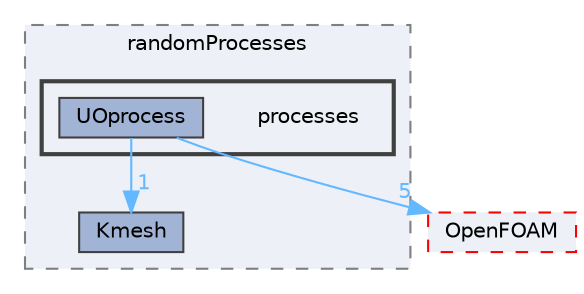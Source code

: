 digraph "src/randomProcesses/processes"
{
 // LATEX_PDF_SIZE
  bgcolor="transparent";
  edge [fontname=Helvetica,fontsize=10,labelfontname=Helvetica,labelfontsize=10];
  node [fontname=Helvetica,fontsize=10,shape=box,height=0.2,width=0.4];
  compound=true
  subgraph clusterdir_6992af9b03f6fc22ea45caf98ff89caa {
    graph [ bgcolor="#edf0f7", pencolor="grey50", label="randomProcesses", fontname=Helvetica,fontsize=10 style="filled,dashed", URL="dir_6992af9b03f6fc22ea45caf98ff89caa.html",tooltip=""]
  dir_06b4c5f3b0aa25deb28800f5c422a252 [label="Kmesh", fillcolor="#a2b4d6", color="grey25", style="filled", URL="dir_06b4c5f3b0aa25deb28800f5c422a252.html",tooltip=""];
  subgraph clusterdir_b65a53f4596a6a5e77398918ac517637 {
    graph [ bgcolor="#edf0f7", pencolor="grey25", label="", fontname=Helvetica,fontsize=10 style="filled,bold", URL="dir_b65a53f4596a6a5e77398918ac517637.html",tooltip=""]
    dir_b65a53f4596a6a5e77398918ac517637 [shape=plaintext, label="processes"];
  dir_961e89e58e990be9b6624b4f524bf58e [label="UOprocess", fillcolor="#a2b4d6", color="grey25", style="filled", URL="dir_961e89e58e990be9b6624b4f524bf58e.html",tooltip=""];
  }
  }
  dir_c5473ff19b20e6ec4dfe5c310b3778a8 [label="OpenFOAM", fillcolor="#edf0f7", color="red", style="filled,dashed", URL="dir_c5473ff19b20e6ec4dfe5c310b3778a8.html",tooltip=""];
  dir_961e89e58e990be9b6624b4f524bf58e->dir_06b4c5f3b0aa25deb28800f5c422a252 [headlabel="1", labeldistance=1.5 headhref="dir_004230_002039.html" href="dir_004230_002039.html" color="steelblue1" fontcolor="steelblue1"];
  dir_961e89e58e990be9b6624b4f524bf58e->dir_c5473ff19b20e6ec4dfe5c310b3778a8 [headlabel="5", labeldistance=1.5 headhref="dir_004230_002695.html" href="dir_004230_002695.html" color="steelblue1" fontcolor="steelblue1"];
}
